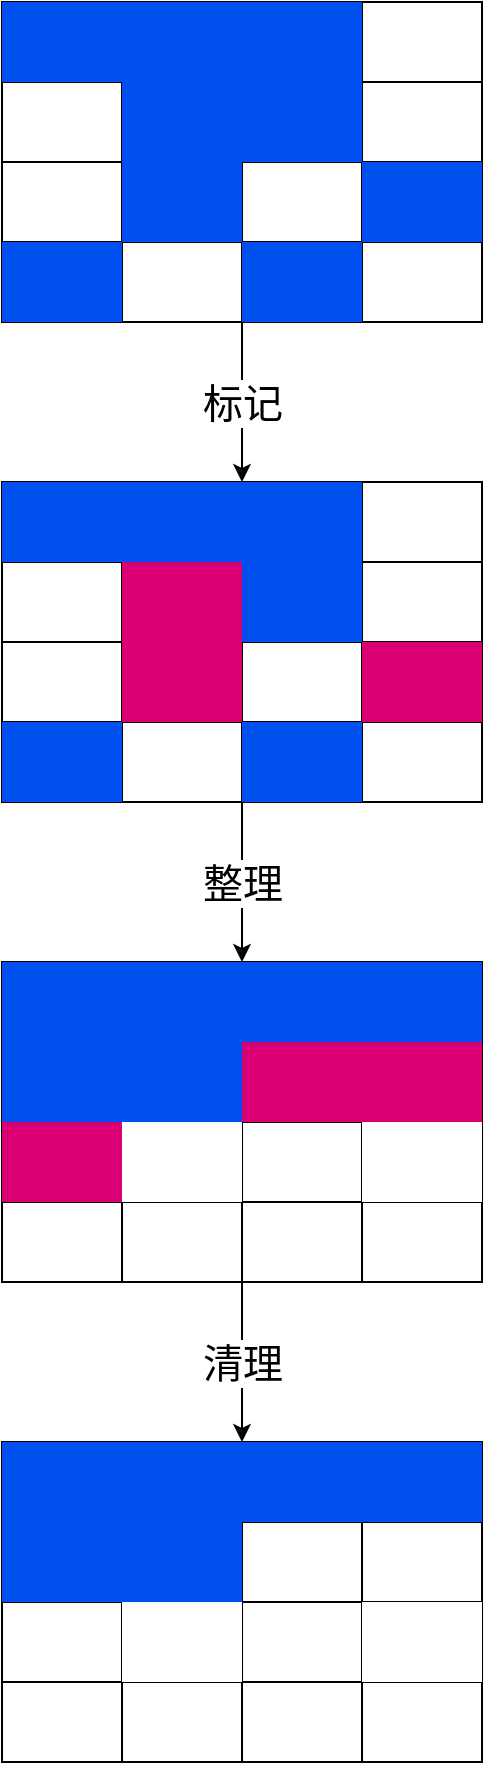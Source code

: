 <mxfile version="14.3.2" type="github">
  <diagram id="RQAdShiX3je_vpYYWlSd" name="Page-1">
    <mxGraphModel dx="1422" dy="714" grid="1" gridSize="10" guides="1" tooltips="1" connect="1" arrows="1" fold="1" page="1" pageScale="1" pageWidth="827" pageHeight="1169" math="0" shadow="0">
      <root>
        <mxCell id="0" />
        <mxCell id="1" parent="0" />
        <mxCell id="z7pjndrLc557WYnpNfDH-2" value="" style="shape=table;html=1;whiteSpace=wrap;startSize=0;container=1;collapsible=0;childLayout=tableLayout;" vertex="1" parent="1">
          <mxGeometry x="320" y="40" width="180" height="120" as="geometry" />
        </mxCell>
        <mxCell id="z7pjndrLc557WYnpNfDH-3" value="" style="shape=partialRectangle;html=1;whiteSpace=wrap;collapsible=0;dropTarget=0;pointerEvents=0;fillColor=none;top=0;left=0;bottom=0;right=0;points=[[0,0.5],[1,0.5]];portConstraint=eastwest;" vertex="1" parent="z7pjndrLc557WYnpNfDH-2">
          <mxGeometry width="180" height="40" as="geometry" />
        </mxCell>
        <mxCell id="z7pjndrLc557WYnpNfDH-4" value="" style="shape=partialRectangle;html=1;whiteSpace=wrap;connectable=0;fillColor=none;top=0;left=0;bottom=0;right=0;overflow=hidden;" vertex="1" parent="z7pjndrLc557WYnpNfDH-3">
          <mxGeometry width="60" height="40" as="geometry" />
        </mxCell>
        <mxCell id="z7pjndrLc557WYnpNfDH-5" value="" style="shape=partialRectangle;html=1;whiteSpace=wrap;connectable=0;fillColor=none;top=0;left=0;bottom=0;right=0;overflow=hidden;" vertex="1" parent="z7pjndrLc557WYnpNfDH-3">
          <mxGeometry x="60" width="60" height="40" as="geometry" />
        </mxCell>
        <mxCell id="z7pjndrLc557WYnpNfDH-6" value="" style="shape=partialRectangle;html=1;whiteSpace=wrap;connectable=0;fillColor=none;top=0;left=0;bottom=0;right=0;overflow=hidden;" vertex="1" parent="z7pjndrLc557WYnpNfDH-3">
          <mxGeometry x="120" width="60" height="40" as="geometry" />
        </mxCell>
        <mxCell id="z7pjndrLc557WYnpNfDH-7" value="" style="shape=partialRectangle;html=1;whiteSpace=wrap;collapsible=0;dropTarget=0;pointerEvents=0;fillColor=none;top=0;left=0;bottom=0;right=0;points=[[0,0.5],[1,0.5]];portConstraint=eastwest;" vertex="1" parent="z7pjndrLc557WYnpNfDH-2">
          <mxGeometry y="40" width="180" height="40" as="geometry" />
        </mxCell>
        <mxCell id="z7pjndrLc557WYnpNfDH-8" value="" style="shape=partialRectangle;html=1;whiteSpace=wrap;connectable=0;fillColor=none;top=0;left=0;bottom=0;right=0;overflow=hidden;" vertex="1" parent="z7pjndrLc557WYnpNfDH-7">
          <mxGeometry width="60" height="40" as="geometry" />
        </mxCell>
        <mxCell id="z7pjndrLc557WYnpNfDH-9" value="" style="shape=partialRectangle;html=1;whiteSpace=wrap;connectable=0;fillColor=none;top=0;left=0;bottom=0;right=0;overflow=hidden;" vertex="1" parent="z7pjndrLc557WYnpNfDH-7">
          <mxGeometry x="60" width="60" height="40" as="geometry" />
        </mxCell>
        <mxCell id="z7pjndrLc557WYnpNfDH-10" value="" style="shape=partialRectangle;html=1;whiteSpace=wrap;connectable=0;fillColor=none;top=0;left=0;bottom=0;right=0;overflow=hidden;" vertex="1" parent="z7pjndrLc557WYnpNfDH-7">
          <mxGeometry x="120" width="60" height="40" as="geometry" />
        </mxCell>
        <mxCell id="z7pjndrLc557WYnpNfDH-11" value="" style="shape=partialRectangle;html=1;whiteSpace=wrap;collapsible=0;dropTarget=0;pointerEvents=0;fillColor=none;top=0;left=0;bottom=0;right=0;points=[[0,0.5],[1,0.5]];portConstraint=eastwest;" vertex="1" parent="z7pjndrLc557WYnpNfDH-2">
          <mxGeometry y="80" width="180" height="40" as="geometry" />
        </mxCell>
        <mxCell id="z7pjndrLc557WYnpNfDH-12" value="" style="shape=partialRectangle;html=1;whiteSpace=wrap;connectable=0;fillColor=none;top=0;left=0;bottom=0;right=0;overflow=hidden;" vertex="1" parent="z7pjndrLc557WYnpNfDH-11">
          <mxGeometry width="60" height="40" as="geometry" />
        </mxCell>
        <mxCell id="z7pjndrLc557WYnpNfDH-13" value="" style="shape=partialRectangle;html=1;whiteSpace=wrap;connectable=0;fillColor=none;top=0;left=0;bottom=0;right=0;overflow=hidden;" vertex="1" parent="z7pjndrLc557WYnpNfDH-11">
          <mxGeometry x="60" width="60" height="40" as="geometry" />
        </mxCell>
        <mxCell id="z7pjndrLc557WYnpNfDH-14" value="" style="shape=partialRectangle;html=1;whiteSpace=wrap;connectable=0;fillColor=none;top=0;left=0;bottom=0;right=0;overflow=hidden;" vertex="1" parent="z7pjndrLc557WYnpNfDH-11">
          <mxGeometry x="120" width="60" height="40" as="geometry" />
        </mxCell>
        <mxCell id="z7pjndrLc557WYnpNfDH-15" value="标记" style="edgeStyle=orthogonalEdgeStyle;rounded=0;orthogonalLoop=1;jettySize=auto;html=1;fontSize=20;" edge="1" parent="1" source="z7pjndrLc557WYnpNfDH-16" target="z7pjndrLc557WYnpNfDH-38">
          <mxGeometry relative="1" as="geometry" />
        </mxCell>
        <mxCell id="z7pjndrLc557WYnpNfDH-16" value="" style="shape=table;html=1;whiteSpace=wrap;startSize=0;container=1;collapsible=0;childLayout=tableLayout;rowLines=1;columnLines=1;" vertex="1" parent="1">
          <mxGeometry x="320" y="40" width="240" height="160" as="geometry" />
        </mxCell>
        <mxCell id="z7pjndrLc557WYnpNfDH-17" style="shape=partialRectangle;html=1;whiteSpace=wrap;collapsible=0;dropTarget=0;pointerEvents=0;fillColor=none;top=0;left=0;bottom=0;right=0;points=[[0,0.5],[1,0.5]];portConstraint=eastwest;" vertex="1" parent="z7pjndrLc557WYnpNfDH-16">
          <mxGeometry width="240" height="40" as="geometry" />
        </mxCell>
        <mxCell id="z7pjndrLc557WYnpNfDH-18" style="shape=partialRectangle;html=1;whiteSpace=wrap;connectable=0;fillColor=#0050ef;top=0;left=0;bottom=0;right=0;overflow=hidden;strokeColor=#001DBC;fontColor=#ffffff;" vertex="1" parent="z7pjndrLc557WYnpNfDH-17">
          <mxGeometry width="60" height="40" as="geometry" />
        </mxCell>
        <mxCell id="z7pjndrLc557WYnpNfDH-19" style="shape=partialRectangle;html=1;whiteSpace=wrap;connectable=0;fillColor=#0050ef;top=0;left=0;bottom=0;right=0;overflow=hidden;strokeColor=#001DBC;fontColor=#ffffff;" vertex="1" parent="z7pjndrLc557WYnpNfDH-17">
          <mxGeometry x="60" width="60" height="40" as="geometry" />
        </mxCell>
        <mxCell id="z7pjndrLc557WYnpNfDH-20" style="shape=partialRectangle;html=1;whiteSpace=wrap;connectable=0;fillColor=#0050ef;top=0;left=0;bottom=0;right=0;overflow=hidden;strokeColor=#001DBC;fontColor=#ffffff;" vertex="1" parent="z7pjndrLc557WYnpNfDH-17">
          <mxGeometry x="120" width="60" height="40" as="geometry" />
        </mxCell>
        <mxCell id="z7pjndrLc557WYnpNfDH-21" style="shape=partialRectangle;html=1;whiteSpace=wrap;connectable=0;fillColor=none;top=0;left=0;bottom=0;right=0;overflow=hidden;" vertex="1" parent="z7pjndrLc557WYnpNfDH-17">
          <mxGeometry x="180" width="60" height="40" as="geometry" />
        </mxCell>
        <mxCell id="z7pjndrLc557WYnpNfDH-22" value="" style="shape=partialRectangle;html=1;whiteSpace=wrap;collapsible=0;dropTarget=0;pointerEvents=0;fillColor=none;top=0;left=0;bottom=0;right=0;points=[[0,0.5],[1,0.5]];portConstraint=eastwest;" vertex="1" parent="z7pjndrLc557WYnpNfDH-16">
          <mxGeometry y="40" width="240" height="40" as="geometry" />
        </mxCell>
        <mxCell id="z7pjndrLc557WYnpNfDH-23" style="shape=partialRectangle;html=1;whiteSpace=wrap;connectable=0;fillColor=none;top=0;left=0;bottom=0;right=0;overflow=hidden;" vertex="1" parent="z7pjndrLc557WYnpNfDH-22">
          <mxGeometry width="60" height="40" as="geometry" />
        </mxCell>
        <mxCell id="z7pjndrLc557WYnpNfDH-24" value="" style="shape=partialRectangle;html=1;whiteSpace=wrap;connectable=0;fillColor=#0050ef;top=0;left=0;bottom=0;right=0;overflow=hidden;strokeColor=#001DBC;fontColor=#ffffff;" vertex="1" parent="z7pjndrLc557WYnpNfDH-22">
          <mxGeometry x="60" width="60" height="40" as="geometry" />
        </mxCell>
        <mxCell id="z7pjndrLc557WYnpNfDH-25" value="" style="shape=partialRectangle;html=1;whiteSpace=wrap;connectable=0;fillColor=#0050ef;top=0;left=0;bottom=0;right=0;overflow=hidden;strokeColor=#001DBC;fontColor=#ffffff;" vertex="1" parent="z7pjndrLc557WYnpNfDH-22">
          <mxGeometry x="120" width="60" height="40" as="geometry" />
        </mxCell>
        <mxCell id="z7pjndrLc557WYnpNfDH-26" style="shape=partialRectangle;html=1;whiteSpace=wrap;connectable=0;fillColor=none;top=0;left=0;bottom=0;right=0;overflow=hidden;" vertex="1" parent="z7pjndrLc557WYnpNfDH-22">
          <mxGeometry x="180" width="60" height="40" as="geometry" />
        </mxCell>
        <mxCell id="z7pjndrLc557WYnpNfDH-27" value="" style="shape=partialRectangle;html=1;whiteSpace=wrap;collapsible=0;dropTarget=0;pointerEvents=0;fillColor=none;top=0;left=0;bottom=0;right=0;points=[[0,0.5],[1,0.5]];portConstraint=eastwest;" vertex="1" parent="z7pjndrLc557WYnpNfDH-16">
          <mxGeometry y="80" width="240" height="40" as="geometry" />
        </mxCell>
        <mxCell id="z7pjndrLc557WYnpNfDH-28" style="shape=partialRectangle;html=1;whiteSpace=wrap;connectable=0;fillColor=none;top=0;left=0;bottom=0;right=0;overflow=hidden;" vertex="1" parent="z7pjndrLc557WYnpNfDH-27">
          <mxGeometry width="60" height="40" as="geometry" />
        </mxCell>
        <mxCell id="z7pjndrLc557WYnpNfDH-29" value="" style="shape=partialRectangle;html=1;whiteSpace=wrap;connectable=0;fillColor=#0050ef;top=0;left=0;bottom=0;right=0;overflow=hidden;strokeColor=#001DBC;fontColor=#ffffff;" vertex="1" parent="z7pjndrLc557WYnpNfDH-27">
          <mxGeometry x="60" width="60" height="40" as="geometry" />
        </mxCell>
        <mxCell id="z7pjndrLc557WYnpNfDH-30" value="" style="shape=partialRectangle;html=1;whiteSpace=wrap;connectable=0;fillColor=none;top=0;left=0;bottom=0;right=0;overflow=hidden;" vertex="1" parent="z7pjndrLc557WYnpNfDH-27">
          <mxGeometry x="120" width="60" height="40" as="geometry" />
        </mxCell>
        <mxCell id="z7pjndrLc557WYnpNfDH-31" style="shape=partialRectangle;html=1;whiteSpace=wrap;connectable=0;fillColor=#0050ef;top=0;left=0;bottom=0;right=0;overflow=hidden;strokeColor=#001DBC;fontColor=#ffffff;" vertex="1" parent="z7pjndrLc557WYnpNfDH-27">
          <mxGeometry x="180" width="60" height="40" as="geometry" />
        </mxCell>
        <mxCell id="z7pjndrLc557WYnpNfDH-32" value="" style="shape=partialRectangle;html=1;whiteSpace=wrap;collapsible=0;dropTarget=0;pointerEvents=0;fillColor=none;top=0;left=0;bottom=0;right=0;points=[[0,0.5],[1,0.5]];portConstraint=eastwest;" vertex="1" parent="z7pjndrLc557WYnpNfDH-16">
          <mxGeometry y="120" width="240" height="40" as="geometry" />
        </mxCell>
        <mxCell id="z7pjndrLc557WYnpNfDH-33" style="shape=partialRectangle;html=1;whiteSpace=wrap;connectable=0;fillColor=#0050ef;top=0;left=0;bottom=0;right=0;overflow=hidden;strokeColor=#001DBC;fontColor=#ffffff;" vertex="1" parent="z7pjndrLc557WYnpNfDH-32">
          <mxGeometry width="60" height="40" as="geometry" />
        </mxCell>
        <mxCell id="z7pjndrLc557WYnpNfDH-34" value="" style="shape=partialRectangle;html=1;whiteSpace=wrap;connectable=0;fillColor=none;top=0;left=0;bottom=0;right=0;overflow=hidden;" vertex="1" parent="z7pjndrLc557WYnpNfDH-32">
          <mxGeometry x="60" width="60" height="40" as="geometry" />
        </mxCell>
        <mxCell id="z7pjndrLc557WYnpNfDH-35" value="" style="shape=partialRectangle;html=1;whiteSpace=wrap;connectable=0;fillColor=#0050ef;top=0;left=0;bottom=0;right=0;overflow=hidden;strokeColor=#001DBC;fontColor=#ffffff;" vertex="1" parent="z7pjndrLc557WYnpNfDH-32">
          <mxGeometry x="120" width="60" height="40" as="geometry" />
        </mxCell>
        <mxCell id="z7pjndrLc557WYnpNfDH-36" style="shape=partialRectangle;html=1;whiteSpace=wrap;connectable=0;fillColor=none;top=0;left=0;bottom=0;right=0;overflow=hidden;" vertex="1" parent="z7pjndrLc557WYnpNfDH-32">
          <mxGeometry x="180" width="60" height="40" as="geometry" />
        </mxCell>
        <mxCell id="z7pjndrLc557WYnpNfDH-37" value="&lt;span style=&quot;font-size: 20px&quot;&gt;整理&lt;/span&gt;" style="edgeStyle=orthogonalEdgeStyle;rounded=0;orthogonalLoop=1;jettySize=auto;html=1;" edge="1" parent="1" source="z7pjndrLc557WYnpNfDH-38" target="z7pjndrLc557WYnpNfDH-59">
          <mxGeometry relative="1" as="geometry" />
        </mxCell>
        <mxCell id="z7pjndrLc557WYnpNfDH-38" value="" style="shape=table;html=1;whiteSpace=wrap;startSize=0;container=1;collapsible=0;childLayout=tableLayout;rowLines=1;columnLines=1;" vertex="1" parent="1">
          <mxGeometry x="320" y="280" width="240" height="160" as="geometry" />
        </mxCell>
        <mxCell id="z7pjndrLc557WYnpNfDH-39" style="shape=partialRectangle;html=1;whiteSpace=wrap;collapsible=0;dropTarget=0;pointerEvents=0;fillColor=none;top=0;left=0;bottom=0;right=0;points=[[0,0.5],[1,0.5]];portConstraint=eastwest;" vertex="1" parent="z7pjndrLc557WYnpNfDH-38">
          <mxGeometry width="240" height="40" as="geometry" />
        </mxCell>
        <mxCell id="z7pjndrLc557WYnpNfDH-40" style="shape=partialRectangle;html=1;whiteSpace=wrap;connectable=0;fillColor=#0050ef;top=0;left=0;bottom=0;right=0;overflow=hidden;strokeColor=#001DBC;fontColor=#ffffff;" vertex="1" parent="z7pjndrLc557WYnpNfDH-39">
          <mxGeometry width="60" height="40" as="geometry" />
        </mxCell>
        <mxCell id="z7pjndrLc557WYnpNfDH-41" style="shape=partialRectangle;html=1;whiteSpace=wrap;connectable=0;fillColor=#0050ef;top=0;left=0;bottom=0;right=0;overflow=hidden;strokeColor=#001DBC;fontColor=#ffffff;" vertex="1" parent="z7pjndrLc557WYnpNfDH-39">
          <mxGeometry x="60" width="60" height="40" as="geometry" />
        </mxCell>
        <mxCell id="z7pjndrLc557WYnpNfDH-42" style="shape=partialRectangle;html=1;whiteSpace=wrap;connectable=0;fillColor=#0050ef;top=0;left=0;bottom=0;right=0;overflow=hidden;strokeColor=#001DBC;fontColor=#ffffff;" vertex="1" parent="z7pjndrLc557WYnpNfDH-39">
          <mxGeometry x="120" width="60" height="40" as="geometry" />
        </mxCell>
        <mxCell id="z7pjndrLc557WYnpNfDH-43" style="shape=partialRectangle;html=1;whiteSpace=wrap;connectable=0;fillColor=none;top=0;left=0;bottom=0;right=0;overflow=hidden;" vertex="1" parent="z7pjndrLc557WYnpNfDH-39">
          <mxGeometry x="180" width="60" height="40" as="geometry" />
        </mxCell>
        <mxCell id="z7pjndrLc557WYnpNfDH-44" value="" style="shape=partialRectangle;html=1;whiteSpace=wrap;collapsible=0;dropTarget=0;pointerEvents=0;fillColor=none;top=0;left=0;bottom=0;right=0;points=[[0,0.5],[1,0.5]];portConstraint=eastwest;" vertex="1" parent="z7pjndrLc557WYnpNfDH-38">
          <mxGeometry y="40" width="240" height="40" as="geometry" />
        </mxCell>
        <mxCell id="z7pjndrLc557WYnpNfDH-45" style="shape=partialRectangle;html=1;whiteSpace=wrap;connectable=0;fillColor=none;top=0;left=0;bottom=0;right=0;overflow=hidden;" vertex="1" parent="z7pjndrLc557WYnpNfDH-44">
          <mxGeometry width="60" height="40" as="geometry" />
        </mxCell>
        <mxCell id="z7pjndrLc557WYnpNfDH-46" value="" style="shape=partialRectangle;html=1;whiteSpace=wrap;connectable=0;fillColor=#d80073;top=0;left=0;bottom=0;right=0;overflow=hidden;strokeColor=#A50040;fontColor=#ffffff;" vertex="1" parent="z7pjndrLc557WYnpNfDH-44">
          <mxGeometry x="60" width="60" height="40" as="geometry" />
        </mxCell>
        <mxCell id="z7pjndrLc557WYnpNfDH-47" value="" style="shape=partialRectangle;html=1;whiteSpace=wrap;connectable=0;fillColor=#0050ef;top=0;left=0;bottom=0;right=0;overflow=hidden;strokeColor=#001DBC;fontColor=#ffffff;" vertex="1" parent="z7pjndrLc557WYnpNfDH-44">
          <mxGeometry x="120" width="60" height="40" as="geometry" />
        </mxCell>
        <mxCell id="z7pjndrLc557WYnpNfDH-48" style="shape=partialRectangle;html=1;whiteSpace=wrap;connectable=0;fillColor=none;top=0;left=0;bottom=0;right=0;overflow=hidden;" vertex="1" parent="z7pjndrLc557WYnpNfDH-44">
          <mxGeometry x="180" width="60" height="40" as="geometry" />
        </mxCell>
        <mxCell id="z7pjndrLc557WYnpNfDH-49" value="" style="shape=partialRectangle;html=1;whiteSpace=wrap;collapsible=0;dropTarget=0;pointerEvents=0;fillColor=none;top=0;left=0;bottom=0;right=0;points=[[0,0.5],[1,0.5]];portConstraint=eastwest;" vertex="1" parent="z7pjndrLc557WYnpNfDH-38">
          <mxGeometry y="80" width="240" height="40" as="geometry" />
        </mxCell>
        <mxCell id="z7pjndrLc557WYnpNfDH-50" style="shape=partialRectangle;html=1;whiteSpace=wrap;connectable=0;fillColor=none;top=0;left=0;bottom=0;right=0;overflow=hidden;" vertex="1" parent="z7pjndrLc557WYnpNfDH-49">
          <mxGeometry width="60" height="40" as="geometry" />
        </mxCell>
        <mxCell id="z7pjndrLc557WYnpNfDH-51" value="" style="shape=partialRectangle;html=1;whiteSpace=wrap;connectable=0;fillColor=#d80073;top=0;left=0;bottom=0;right=0;overflow=hidden;strokeColor=#A50040;fontColor=#ffffff;" vertex="1" parent="z7pjndrLc557WYnpNfDH-49">
          <mxGeometry x="60" width="60" height="40" as="geometry" />
        </mxCell>
        <mxCell id="z7pjndrLc557WYnpNfDH-52" value="" style="shape=partialRectangle;html=1;whiteSpace=wrap;connectable=0;fillColor=none;top=0;left=0;bottom=0;right=0;overflow=hidden;" vertex="1" parent="z7pjndrLc557WYnpNfDH-49">
          <mxGeometry x="120" width="60" height="40" as="geometry" />
        </mxCell>
        <mxCell id="z7pjndrLc557WYnpNfDH-53" style="shape=partialRectangle;html=1;whiteSpace=wrap;connectable=0;fillColor=#d80073;top=0;left=0;bottom=0;right=0;overflow=hidden;strokeColor=#A50040;fontColor=#ffffff;" vertex="1" parent="z7pjndrLc557WYnpNfDH-49">
          <mxGeometry x="180" width="60" height="40" as="geometry" />
        </mxCell>
        <mxCell id="z7pjndrLc557WYnpNfDH-54" value="" style="shape=partialRectangle;html=1;whiteSpace=wrap;collapsible=0;dropTarget=0;pointerEvents=0;fillColor=none;top=0;left=0;bottom=0;right=0;points=[[0,0.5],[1,0.5]];portConstraint=eastwest;" vertex="1" parent="z7pjndrLc557WYnpNfDH-38">
          <mxGeometry y="120" width="240" height="40" as="geometry" />
        </mxCell>
        <mxCell id="z7pjndrLc557WYnpNfDH-55" style="shape=partialRectangle;html=1;whiteSpace=wrap;connectable=0;fillColor=#0050ef;top=0;left=0;bottom=0;right=0;overflow=hidden;strokeColor=#001DBC;fontColor=#ffffff;" vertex="1" parent="z7pjndrLc557WYnpNfDH-54">
          <mxGeometry width="60" height="40" as="geometry" />
        </mxCell>
        <mxCell id="z7pjndrLc557WYnpNfDH-56" value="" style="shape=partialRectangle;html=1;whiteSpace=wrap;connectable=0;fillColor=none;top=0;left=0;bottom=0;right=0;overflow=hidden;" vertex="1" parent="z7pjndrLc557WYnpNfDH-54">
          <mxGeometry x="60" width="60" height="40" as="geometry" />
        </mxCell>
        <mxCell id="z7pjndrLc557WYnpNfDH-57" value="" style="shape=partialRectangle;html=1;whiteSpace=wrap;connectable=0;fillColor=#0050ef;top=0;left=0;bottom=0;right=0;overflow=hidden;strokeColor=#001DBC;fontColor=#ffffff;" vertex="1" parent="z7pjndrLc557WYnpNfDH-54">
          <mxGeometry x="120" width="60" height="40" as="geometry" />
        </mxCell>
        <mxCell id="z7pjndrLc557WYnpNfDH-58" style="shape=partialRectangle;html=1;whiteSpace=wrap;connectable=0;fillColor=none;top=0;left=0;bottom=0;right=0;overflow=hidden;" vertex="1" parent="z7pjndrLc557WYnpNfDH-54">
          <mxGeometry x="180" width="60" height="40" as="geometry" />
        </mxCell>
        <mxCell id="z7pjndrLc557WYnpNfDH-101" value="&lt;font style=&quot;font-size: 20px&quot;&gt;清理&lt;/font&gt;" style="edgeStyle=orthogonalEdgeStyle;rounded=0;orthogonalLoop=1;jettySize=auto;html=1;" edge="1" parent="1" source="z7pjndrLc557WYnpNfDH-59" target="z7pjndrLc557WYnpNfDH-80">
          <mxGeometry relative="1" as="geometry" />
        </mxCell>
        <mxCell id="z7pjndrLc557WYnpNfDH-59" value="" style="shape=table;html=1;whiteSpace=wrap;startSize=0;container=1;collapsible=0;childLayout=tableLayout;rowLines=1;columnLines=1;fillColor=none;" vertex="1" parent="1">
          <mxGeometry x="320" y="520" width="240" height="160" as="geometry" />
        </mxCell>
        <mxCell id="z7pjndrLc557WYnpNfDH-60" style="shape=partialRectangle;html=1;whiteSpace=wrap;collapsible=0;dropTarget=0;pointerEvents=0;fillColor=none;top=0;left=0;bottom=0;right=0;points=[[0,0.5],[1,0.5]];portConstraint=eastwest;" vertex="1" parent="z7pjndrLc557WYnpNfDH-59">
          <mxGeometry width="240" height="40" as="geometry" />
        </mxCell>
        <mxCell id="z7pjndrLc557WYnpNfDH-61" style="shape=partialRectangle;html=1;whiteSpace=wrap;connectable=0;fillColor=#0050ef;top=0;left=0;bottom=0;right=0;overflow=hidden;strokeColor=#001DBC;fontColor=#ffffff;" vertex="1" parent="z7pjndrLc557WYnpNfDH-60">
          <mxGeometry width="60" height="40" as="geometry" />
        </mxCell>
        <mxCell id="z7pjndrLc557WYnpNfDH-62" style="shape=partialRectangle;html=1;whiteSpace=wrap;connectable=0;fillColor=#0050ef;top=0;left=0;bottom=0;right=0;overflow=hidden;strokeColor=#001DBC;fontColor=#ffffff;" vertex="1" parent="z7pjndrLc557WYnpNfDH-60">
          <mxGeometry x="60" width="60" height="40" as="geometry" />
        </mxCell>
        <mxCell id="z7pjndrLc557WYnpNfDH-63" style="shape=partialRectangle;html=1;whiteSpace=wrap;connectable=0;fillColor=#0050ef;top=0;left=0;bottom=0;right=0;overflow=hidden;strokeColor=#001DBC;fontColor=#ffffff;" vertex="1" parent="z7pjndrLc557WYnpNfDH-60">
          <mxGeometry x="120" width="60" height="40" as="geometry" />
        </mxCell>
        <mxCell id="z7pjndrLc557WYnpNfDH-64" style="shape=partialRectangle;html=1;whiteSpace=wrap;connectable=0;fillColor=#0050ef;top=0;left=0;bottom=0;right=0;overflow=hidden;strokeColor=#001DBC;fontColor=#ffffff;" vertex="1" parent="z7pjndrLc557WYnpNfDH-60">
          <mxGeometry x="180" width="60" height="40" as="geometry" />
        </mxCell>
        <mxCell id="z7pjndrLc557WYnpNfDH-65" value="" style="shape=partialRectangle;html=1;whiteSpace=wrap;collapsible=0;dropTarget=0;pointerEvents=0;fillColor=none;top=0;left=0;bottom=0;right=0;points=[[0,0.5],[1,0.5]];portConstraint=eastwest;" vertex="1" parent="z7pjndrLc557WYnpNfDH-59">
          <mxGeometry y="40" width="240" height="40" as="geometry" />
        </mxCell>
        <mxCell id="z7pjndrLc557WYnpNfDH-66" style="shape=partialRectangle;html=1;whiteSpace=wrap;connectable=0;fillColor=#0050ef;top=0;left=0;bottom=0;right=0;overflow=hidden;strokeColor=#001DBC;fontColor=#ffffff;" vertex="1" parent="z7pjndrLc557WYnpNfDH-65">
          <mxGeometry width="60" height="40" as="geometry" />
        </mxCell>
        <mxCell id="z7pjndrLc557WYnpNfDH-67" value="" style="shape=partialRectangle;html=1;whiteSpace=wrap;connectable=0;top=0;left=0;bottom=0;right=0;overflow=hidden;fillColor=#0050ef;strokeColor=#001DBC;fontColor=#ffffff;" vertex="1" parent="z7pjndrLc557WYnpNfDH-65">
          <mxGeometry x="60" width="60" height="40" as="geometry" />
        </mxCell>
        <mxCell id="z7pjndrLc557WYnpNfDH-68" value="" style="shape=partialRectangle;html=1;whiteSpace=wrap;connectable=0;top=0;left=0;bottom=0;right=0;overflow=hidden;strokeColor=#A50040;fontColor=#ffffff;fillColor=#d80073;" vertex="1" parent="z7pjndrLc557WYnpNfDH-65">
          <mxGeometry x="120" width="60" height="40" as="geometry" />
        </mxCell>
        <mxCell id="z7pjndrLc557WYnpNfDH-69" style="shape=partialRectangle;html=1;whiteSpace=wrap;connectable=0;fillColor=#d80073;top=0;left=0;bottom=0;right=0;overflow=hidden;strokeColor=#A50040;fontColor=#ffffff;" vertex="1" parent="z7pjndrLc557WYnpNfDH-65">
          <mxGeometry x="180" width="60" height="40" as="geometry" />
        </mxCell>
        <mxCell id="z7pjndrLc557WYnpNfDH-70" value="" style="shape=partialRectangle;html=1;whiteSpace=wrap;collapsible=0;dropTarget=0;pointerEvents=0;fillColor=none;top=0;left=0;bottom=0;right=0;points=[[0,0.5],[1,0.5]];portConstraint=eastwest;" vertex="1" parent="z7pjndrLc557WYnpNfDH-59">
          <mxGeometry y="80" width="240" height="40" as="geometry" />
        </mxCell>
        <mxCell id="z7pjndrLc557WYnpNfDH-71" style="shape=partialRectangle;html=1;whiteSpace=wrap;connectable=0;fillColor=#d80073;top=0;left=0;bottom=0;right=0;overflow=hidden;strokeColor=#A50040;fontColor=#ffffff;" vertex="1" parent="z7pjndrLc557WYnpNfDH-70">
          <mxGeometry width="60" height="40" as="geometry" />
        </mxCell>
        <mxCell id="z7pjndrLc557WYnpNfDH-72" value="" style="shape=partialRectangle;html=1;whiteSpace=wrap;connectable=0;top=0;left=0;bottom=0;right=0;overflow=hidden;" vertex="1" parent="z7pjndrLc557WYnpNfDH-70">
          <mxGeometry x="60" width="60" height="40" as="geometry" />
        </mxCell>
        <mxCell id="z7pjndrLc557WYnpNfDH-73" value="" style="shape=partialRectangle;html=1;whiteSpace=wrap;connectable=0;fillColor=none;top=0;left=0;bottom=0;right=0;overflow=hidden;" vertex="1" parent="z7pjndrLc557WYnpNfDH-70">
          <mxGeometry x="120" width="60" height="40" as="geometry" />
        </mxCell>
        <mxCell id="z7pjndrLc557WYnpNfDH-74" style="shape=partialRectangle;html=1;whiteSpace=wrap;connectable=0;top=0;left=0;bottom=0;right=0;overflow=hidden;" vertex="1" parent="z7pjndrLc557WYnpNfDH-70">
          <mxGeometry x="180" width="60" height="40" as="geometry" />
        </mxCell>
        <mxCell id="z7pjndrLc557WYnpNfDH-75" value="" style="shape=partialRectangle;html=1;whiteSpace=wrap;collapsible=0;dropTarget=0;pointerEvents=0;fillColor=none;top=0;left=0;bottom=0;right=0;points=[[0,0.5],[1,0.5]];portConstraint=eastwest;" vertex="1" parent="z7pjndrLc557WYnpNfDH-59">
          <mxGeometry y="120" width="240" height="40" as="geometry" />
        </mxCell>
        <mxCell id="z7pjndrLc557WYnpNfDH-76" style="shape=partialRectangle;html=1;whiteSpace=wrap;connectable=0;top=0;left=0;bottom=0;right=0;overflow=hidden;strokeColor=#001DBC;fontColor=#ffffff;fillColor=none;" vertex="1" parent="z7pjndrLc557WYnpNfDH-75">
          <mxGeometry width="60" height="40" as="geometry" />
        </mxCell>
        <mxCell id="z7pjndrLc557WYnpNfDH-77" value="" style="shape=partialRectangle;html=1;whiteSpace=wrap;connectable=0;fillColor=none;top=0;left=0;bottom=0;right=0;overflow=hidden;" vertex="1" parent="z7pjndrLc557WYnpNfDH-75">
          <mxGeometry x="60" width="60" height="40" as="geometry" />
        </mxCell>
        <mxCell id="z7pjndrLc557WYnpNfDH-78" value="" style="shape=partialRectangle;html=1;whiteSpace=wrap;connectable=0;top=0;left=0;bottom=0;right=0;overflow=hidden;strokeColor=#001DBC;fontColor=#ffffff;fillColor=none;" vertex="1" parent="z7pjndrLc557WYnpNfDH-75">
          <mxGeometry x="120" width="60" height="40" as="geometry" />
        </mxCell>
        <mxCell id="z7pjndrLc557WYnpNfDH-79" style="shape=partialRectangle;html=1;whiteSpace=wrap;connectable=0;fillColor=none;top=0;left=0;bottom=0;right=0;overflow=hidden;" vertex="1" parent="z7pjndrLc557WYnpNfDH-75">
          <mxGeometry x="180" width="60" height="40" as="geometry" />
        </mxCell>
        <mxCell id="z7pjndrLc557WYnpNfDH-80" value="" style="shape=table;html=1;whiteSpace=wrap;startSize=0;container=1;collapsible=0;childLayout=tableLayout;rowLines=1;columnLines=1;fillColor=none;" vertex="1" parent="1">
          <mxGeometry x="320" y="760" width="240" height="160" as="geometry" />
        </mxCell>
        <mxCell id="z7pjndrLc557WYnpNfDH-81" style="shape=partialRectangle;html=1;whiteSpace=wrap;collapsible=0;dropTarget=0;pointerEvents=0;fillColor=none;top=0;left=0;bottom=0;right=0;points=[[0,0.5],[1,0.5]];portConstraint=eastwest;" vertex="1" parent="z7pjndrLc557WYnpNfDH-80">
          <mxGeometry width="240" height="40" as="geometry" />
        </mxCell>
        <mxCell id="z7pjndrLc557WYnpNfDH-82" style="shape=partialRectangle;html=1;whiteSpace=wrap;connectable=0;fillColor=#0050ef;top=0;left=0;bottom=0;right=0;overflow=hidden;strokeColor=#001DBC;fontColor=#ffffff;" vertex="1" parent="z7pjndrLc557WYnpNfDH-81">
          <mxGeometry width="60" height="40" as="geometry" />
        </mxCell>
        <mxCell id="z7pjndrLc557WYnpNfDH-83" style="shape=partialRectangle;html=1;whiteSpace=wrap;connectable=0;fillColor=#0050ef;top=0;left=0;bottom=0;right=0;overflow=hidden;strokeColor=#001DBC;fontColor=#ffffff;" vertex="1" parent="z7pjndrLc557WYnpNfDH-81">
          <mxGeometry x="60" width="60" height="40" as="geometry" />
        </mxCell>
        <mxCell id="z7pjndrLc557WYnpNfDH-84" style="shape=partialRectangle;html=1;whiteSpace=wrap;connectable=0;fillColor=#0050ef;top=0;left=0;bottom=0;right=0;overflow=hidden;strokeColor=#001DBC;fontColor=#ffffff;" vertex="1" parent="z7pjndrLc557WYnpNfDH-81">
          <mxGeometry x="120" width="60" height="40" as="geometry" />
        </mxCell>
        <mxCell id="z7pjndrLc557WYnpNfDH-85" style="shape=partialRectangle;html=1;whiteSpace=wrap;connectable=0;fillColor=#0050ef;top=0;left=0;bottom=0;right=0;overflow=hidden;strokeColor=#001DBC;fontColor=#ffffff;" vertex="1" parent="z7pjndrLc557WYnpNfDH-81">
          <mxGeometry x="180" width="60" height="40" as="geometry" />
        </mxCell>
        <mxCell id="z7pjndrLc557WYnpNfDH-86" value="" style="shape=partialRectangle;html=1;whiteSpace=wrap;collapsible=0;dropTarget=0;pointerEvents=0;fillColor=none;top=0;left=0;bottom=0;right=0;points=[[0,0.5],[1,0.5]];portConstraint=eastwest;" vertex="1" parent="z7pjndrLc557WYnpNfDH-80">
          <mxGeometry y="40" width="240" height="40" as="geometry" />
        </mxCell>
        <mxCell id="z7pjndrLc557WYnpNfDH-87" style="shape=partialRectangle;html=1;whiteSpace=wrap;connectable=0;fillColor=#0050ef;top=0;left=0;bottom=0;right=0;overflow=hidden;strokeColor=#001DBC;fontColor=#ffffff;" vertex="1" parent="z7pjndrLc557WYnpNfDH-86">
          <mxGeometry width="60" height="40" as="geometry" />
        </mxCell>
        <mxCell id="z7pjndrLc557WYnpNfDH-88" value="" style="shape=partialRectangle;html=1;whiteSpace=wrap;connectable=0;top=0;left=0;bottom=0;right=0;overflow=hidden;fillColor=#0050ef;strokeColor=#001DBC;fontColor=#ffffff;" vertex="1" parent="z7pjndrLc557WYnpNfDH-86">
          <mxGeometry x="60" width="60" height="40" as="geometry" />
        </mxCell>
        <mxCell id="z7pjndrLc557WYnpNfDH-89" value="" style="shape=partialRectangle;html=1;whiteSpace=wrap;connectable=0;top=0;left=0;bottom=0;right=0;overflow=hidden;strokeColor=#A50040;fontColor=#ffffff;fillColor=none;" vertex="1" parent="z7pjndrLc557WYnpNfDH-86">
          <mxGeometry x="120" width="60" height="40" as="geometry" />
        </mxCell>
        <mxCell id="z7pjndrLc557WYnpNfDH-90" style="shape=partialRectangle;html=1;whiteSpace=wrap;connectable=0;top=0;left=0;bottom=0;right=0;overflow=hidden;strokeColor=#A50040;fontColor=#ffffff;fillColor=none;" vertex="1" parent="z7pjndrLc557WYnpNfDH-86">
          <mxGeometry x="180" width="60" height="40" as="geometry" />
        </mxCell>
        <mxCell id="z7pjndrLc557WYnpNfDH-91" value="" style="shape=partialRectangle;html=1;whiteSpace=wrap;collapsible=0;dropTarget=0;pointerEvents=0;fillColor=none;top=0;left=0;bottom=0;right=0;points=[[0,0.5],[1,0.5]];portConstraint=eastwest;" vertex="1" parent="z7pjndrLc557WYnpNfDH-80">
          <mxGeometry y="80" width="240" height="40" as="geometry" />
        </mxCell>
        <mxCell id="z7pjndrLc557WYnpNfDH-92" style="shape=partialRectangle;html=1;whiteSpace=wrap;connectable=0;top=0;left=0;bottom=0;right=0;overflow=hidden;strokeColor=#A50040;fontColor=#ffffff;fillColor=none;" vertex="1" parent="z7pjndrLc557WYnpNfDH-91">
          <mxGeometry width="60" height="40" as="geometry" />
        </mxCell>
        <mxCell id="z7pjndrLc557WYnpNfDH-93" value="" style="shape=partialRectangle;html=1;whiteSpace=wrap;connectable=0;top=0;left=0;bottom=0;right=0;overflow=hidden;" vertex="1" parent="z7pjndrLc557WYnpNfDH-91">
          <mxGeometry x="60" width="60" height="40" as="geometry" />
        </mxCell>
        <mxCell id="z7pjndrLc557WYnpNfDH-94" value="" style="shape=partialRectangle;html=1;whiteSpace=wrap;connectable=0;fillColor=none;top=0;left=0;bottom=0;right=0;overflow=hidden;" vertex="1" parent="z7pjndrLc557WYnpNfDH-91">
          <mxGeometry x="120" width="60" height="40" as="geometry" />
        </mxCell>
        <mxCell id="z7pjndrLc557WYnpNfDH-95" style="shape=partialRectangle;html=1;whiteSpace=wrap;connectable=0;top=0;left=0;bottom=0;right=0;overflow=hidden;" vertex="1" parent="z7pjndrLc557WYnpNfDH-91">
          <mxGeometry x="180" width="60" height="40" as="geometry" />
        </mxCell>
        <mxCell id="z7pjndrLc557WYnpNfDH-96" value="" style="shape=partialRectangle;html=1;whiteSpace=wrap;collapsible=0;dropTarget=0;pointerEvents=0;fillColor=none;top=0;left=0;bottom=0;right=0;points=[[0,0.5],[1,0.5]];portConstraint=eastwest;" vertex="1" parent="z7pjndrLc557WYnpNfDH-80">
          <mxGeometry y="120" width="240" height="40" as="geometry" />
        </mxCell>
        <mxCell id="z7pjndrLc557WYnpNfDH-97" style="shape=partialRectangle;html=1;whiteSpace=wrap;connectable=0;top=0;left=0;bottom=0;right=0;overflow=hidden;strokeColor=#001DBC;fontColor=#ffffff;fillColor=none;" vertex="1" parent="z7pjndrLc557WYnpNfDH-96">
          <mxGeometry width="60" height="40" as="geometry" />
        </mxCell>
        <mxCell id="z7pjndrLc557WYnpNfDH-98" value="" style="shape=partialRectangle;html=1;whiteSpace=wrap;connectable=0;fillColor=none;top=0;left=0;bottom=0;right=0;overflow=hidden;" vertex="1" parent="z7pjndrLc557WYnpNfDH-96">
          <mxGeometry x="60" width="60" height="40" as="geometry" />
        </mxCell>
        <mxCell id="z7pjndrLc557WYnpNfDH-99" value="" style="shape=partialRectangle;html=1;whiteSpace=wrap;connectable=0;top=0;left=0;bottom=0;right=0;overflow=hidden;strokeColor=#001DBC;fontColor=#ffffff;fillColor=none;" vertex="1" parent="z7pjndrLc557WYnpNfDH-96">
          <mxGeometry x="120" width="60" height="40" as="geometry" />
        </mxCell>
        <mxCell id="z7pjndrLc557WYnpNfDH-100" style="shape=partialRectangle;html=1;whiteSpace=wrap;connectable=0;fillColor=none;top=0;left=0;bottom=0;right=0;overflow=hidden;" vertex="1" parent="z7pjndrLc557WYnpNfDH-96">
          <mxGeometry x="180" width="60" height="40" as="geometry" />
        </mxCell>
      </root>
    </mxGraphModel>
  </diagram>
</mxfile>
